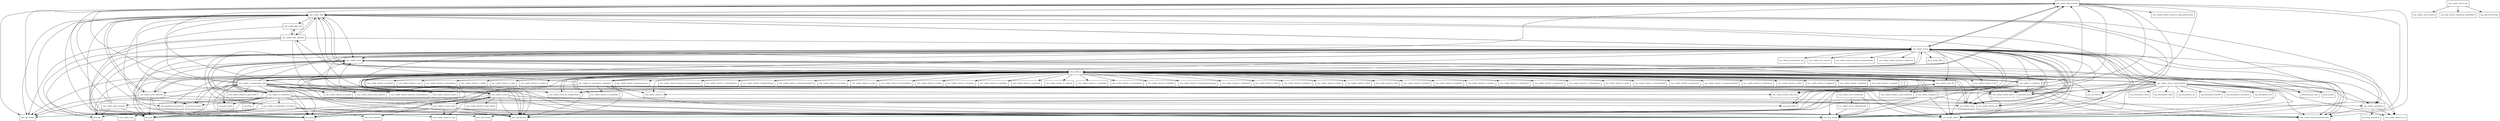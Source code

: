 digraph vaadin_server_8_1_0_rc2_package_dependencies {
  node [shape = box, fontsize=10.0];
  com_vaadin_annotations -> com_vaadin_shared_communication;
  com_vaadin_annotations -> com_vaadin_shared_ui_ui;
  com_vaadin_annotations -> java_lang_annotation;
  com_vaadin_data -> com_googlecode_gentyref;
  com_vaadin_data -> com_vaadin_annotations;
  com_vaadin_data -> com_vaadin_data_provider;
  com_vaadin_data -> com_vaadin_data_util;
  com_vaadin_data -> com_vaadin_data_validator;
  com_vaadin_data -> com_vaadin_event;
  com_vaadin_data -> com_vaadin_event_selection;
  com_vaadin_data -> com_vaadin_server;
  com_vaadin_data -> com_vaadin_shared;
  com_vaadin_data -> com_vaadin_shared_util;
  com_vaadin_data -> com_vaadin_ui;
  com_vaadin_data -> com_vaadin_util;
  com_vaadin_data -> java_lang;
  com_vaadin_data -> java_lang_invoke;
  com_vaadin_data -> java_util;
  com_vaadin_data -> java_util_function;
  com_vaadin_data -> java_util_stream;
  com_vaadin_data_converter -> com_vaadin_data;
  com_vaadin_data_converter -> com_vaadin_server;
  com_vaadin_data_converter -> java_lang_invoke;
  com_vaadin_data_converter -> java_time;
  com_vaadin_data_converter -> java_util;
  com_vaadin_data_provider -> com_vaadin_data;
  com_vaadin_data_provider -> com_vaadin_event;
  com_vaadin_data_provider -> com_vaadin_server;
  com_vaadin_data_provider -> com_vaadin_shared;
  com_vaadin_data_provider -> com_vaadin_shared_communication;
  com_vaadin_data_provider -> com_vaadin_shared_data;
  com_vaadin_data_provider -> com_vaadin_shared_data_sort;
  com_vaadin_data_provider -> com_vaadin_shared_extension_datacommunicator;
  com_vaadin_data_provider -> com_vaadin_ui;
  com_vaadin_data_provider -> elemental_json;
  com_vaadin_data_provider -> java_lang;
  com_vaadin_data_provider -> java_lang_invoke;
  com_vaadin_data_provider -> java_util;
  com_vaadin_data_provider -> java_util_function;
  com_vaadin_data_provider -> java_util_stream;
  com_vaadin_data_util -> com_vaadin_data_validator;
  com_vaadin_data_util -> java_lang;
  com_vaadin_data_validator -> com_vaadin_data;
  com_vaadin_data_validator -> com_vaadin_data_util;
  com_vaadin_data_validator -> com_vaadin_server;
  com_vaadin_data_validator -> java_lang_invoke;
  com_vaadin_data_validator -> java_time;
  com_vaadin_data_validator -> java_util;
  com_vaadin_data_validator -> java_util_function;
  com_vaadin_data_validator -> java_util_stream;
  com_vaadin_event -> com_vaadin_server;
  com_vaadin_event -> com_vaadin_shared;
  com_vaadin_event -> com_vaadin_shared_communication;
  com_vaadin_event -> com_vaadin_ui;
  com_vaadin_event -> com_vaadin_util;
  com_vaadin_event -> java_lang;
  com_vaadin_event -> java_lang_invoke;
  com_vaadin_event -> java_util;
  com_vaadin_event_dd -> com_vaadin_event;
  com_vaadin_event_dd -> com_vaadin_event_dd_acceptcriteria;
  com_vaadin_event_dd -> com_vaadin_shared;
  com_vaadin_event_dd -> com_vaadin_ui;
  com_vaadin_event_dd_acceptcriteria -> com_vaadin_event;
  com_vaadin_event_dd_acceptcriteria -> com_vaadin_event_dd;
  com_vaadin_event_dd_acceptcriteria -> com_vaadin_server;
  com_vaadin_event_dd_acceptcriteria -> com_vaadin_ui;
  com_vaadin_event_selection -> com_vaadin_data;
  com_vaadin_event_selection -> com_vaadin_event;
  com_vaadin_event_selection -> com_vaadin_ui;
  com_vaadin_event_selection -> com_vaadin_util;
  com_vaadin_event_selection -> java_lang;
  com_vaadin_event_selection -> java_util;
  com_vaadin_event_selection -> java_util_stream;
  com_vaadin_icons -> com_vaadin_server;
  com_vaadin_navigator -> com_vaadin_server;
  com_vaadin_navigator -> com_vaadin_shared;
  com_vaadin_navigator -> com_vaadin_shared_util;
  com_vaadin_navigator -> com_vaadin_ui;
  com_vaadin_navigator -> java_lang;
  com_vaadin_navigator -> java_lang_invoke;
  com_vaadin_navigator -> java_util;
  com_vaadin_server -> com_liferay_portal_kernel_util;
  com_vaadin_server -> com_vaadin_annotations;
  com_vaadin_server -> com_vaadin_data;
  com_vaadin_server -> com_vaadin_data_provider;
  com_vaadin_server -> com_vaadin_event;
  com_vaadin_server -> com_vaadin_event_dd;
  com_vaadin_server -> com_vaadin_event_dd_acceptcriteria;
  com_vaadin_server -> com_vaadin_sass_internal;
  com_vaadin_server -> com_vaadin_server_communication;
  com_vaadin_server -> com_vaadin_shared;
  com_vaadin_server -> com_vaadin_shared_communication;
  com_vaadin_server -> com_vaadin_shared_extension_filedownloader;
  com_vaadin_server -> com_vaadin_shared_extension_responsive;
  com_vaadin_server -> com_vaadin_shared_ui;
  com_vaadin_server -> com_vaadin_shared_ui_dd;
  com_vaadin_server -> com_vaadin_shared_ui_ui;
  com_vaadin_server -> com_vaadin_shared_util;
  com_vaadin_server -> com_vaadin_ui;
  com_vaadin_server -> com_vaadin_util;
  com_vaadin_server -> elemental_json;
  com_vaadin_server -> elemental_json_impl;
  com_vaadin_server -> java_lang;
  com_vaadin_server -> java_lang_invoke;
  com_vaadin_server -> java_nio_charset;
  com_vaadin_server -> java_util;
  com_vaadin_server -> java_util_function;
  com_vaadin_server -> javax_portlet;
  com_vaadin_server -> javax_portlet_filter;
  com_vaadin_server -> org_jsoup_nodes;
  com_vaadin_server -> org_jsoup_parser;
  com_vaadin_server_communication -> com_vaadin_server;
  com_vaadin_server_communication -> com_vaadin_shared;
  com_vaadin_server_communication -> com_vaadin_shared_communication;
  com_vaadin_server_communication -> com_vaadin_shared_data;
  com_vaadin_server_communication -> com_vaadin_shared_ui_ui;
  com_vaadin_server_communication -> com_vaadin_ui;
  com_vaadin_server_communication -> elemental_json;
  com_vaadin_server_communication -> elemental_json_impl;
  com_vaadin_server_communication -> java_lang_invoke;
  com_vaadin_server_communication -> java_nio_charset;
  com_vaadin_server_communication -> java_util_function;
  com_vaadin_server_communication -> javax_portlet;
  com_vaadin_server_communication -> org_atmosphere_cache;
  com_vaadin_server_communication -> org_atmosphere_client;
  com_vaadin_server_communication -> org_atmosphere_cpr;
  com_vaadin_server_communication -> org_atmosphere_handler;
  com_vaadin_server_communication -> org_atmosphere_interceptor;
  com_vaadin_server_communication -> org_atmosphere_util;
  com_vaadin_server_osgi -> com_vaadin_osgi_resources;
  com_vaadin_server_osgi -> org_osgi_service_component_annotations;
  com_vaadin_server_osgi -> org_osgi_service_http;
  com_vaadin_server_themeutils -> com_vaadin_server_widgetsetutils;
  com_vaadin_server_themeutils -> java_lang_invoke;
  com_vaadin_server_widgetsetutils -> java_lang_invoke;
  com_vaadin_ui -> com_googlecode_gentyref;
  com_vaadin_ui -> com_vaadin_annotations;
  com_vaadin_ui -> com_vaadin_data;
  com_vaadin_ui -> com_vaadin_data_provider;
  com_vaadin_ui -> com_vaadin_data_validator;
  com_vaadin_ui -> com_vaadin_event;
  com_vaadin_ui -> com_vaadin_event_dd;
  com_vaadin_ui -> com_vaadin_event_dd_acceptcriteria;
  com_vaadin_ui -> com_vaadin_event_selection;
  com_vaadin_ui -> com_vaadin_navigator;
  com_vaadin_ui -> com_vaadin_server;
  com_vaadin_ui -> com_vaadin_server_communication;
  com_vaadin_ui -> com_vaadin_shared;
  com_vaadin_ui -> com_vaadin_shared_communication;
  com_vaadin_ui -> com_vaadin_shared_customcomponent;
  com_vaadin_ui -> com_vaadin_shared_data;
  com_vaadin_ui -> com_vaadin_shared_data_selection;
  com_vaadin_ui -> com_vaadin_shared_data_sort;
  com_vaadin_ui -> com_vaadin_shared_extension_abstractlisting;
  com_vaadin_ui -> com_vaadin_shared_extension_javascriptmanager;
  com_vaadin_ui -> com_vaadin_shared_ui;
  com_vaadin_ui -> com_vaadin_shared_ui_absolutelayout;
  com_vaadin_ui -> com_vaadin_shared_ui_abstractlisting;
  com_vaadin_ui -> com_vaadin_shared_ui_abstractmultiselect;
  com_vaadin_ui -> com_vaadin_shared_ui_accordion;
  com_vaadin_ui -> com_vaadin_shared_ui_audio;
  com_vaadin_ui -> com_vaadin_shared_ui_browserframe;
  com_vaadin_ui -> com_vaadin_shared_ui_button;
  com_vaadin_ui -> com_vaadin_shared_ui_checkbox;
  com_vaadin_ui -> com_vaadin_shared_ui_colorpicker;
  com_vaadin_ui -> com_vaadin_shared_ui_combobox;
  com_vaadin_ui -> com_vaadin_shared_ui_composite;
  com_vaadin_ui -> com_vaadin_shared_ui_csslayout;
  com_vaadin_ui -> com_vaadin_shared_ui_customfield;
  com_vaadin_ui -> com_vaadin_shared_ui_customlayout;
  com_vaadin_ui -> com_vaadin_shared_ui_datefield;
  com_vaadin_ui -> com_vaadin_shared_ui_dd;
  com_vaadin_ui -> com_vaadin_shared_ui_draganddropwrapper;
  com_vaadin_ui -> com_vaadin_shared_ui_embedded;
  com_vaadin_ui -> com_vaadin_shared_ui_flash;
  com_vaadin_ui -> com_vaadin_shared_ui_grid;
  com_vaadin_ui -> com_vaadin_shared_ui_grid_renderers;
  com_vaadin_ui -> com_vaadin_shared_ui_gridlayout;
  com_vaadin_ui -> com_vaadin_shared_ui_image;
  com_vaadin_ui -> com_vaadin_shared_ui_label;
  com_vaadin_ui -> com_vaadin_shared_ui_link;
  com_vaadin_ui -> com_vaadin_shared_ui_listselect;
  com_vaadin_ui -> com_vaadin_shared_ui_loginform;
  com_vaadin_ui -> com_vaadin_shared_ui_menubar;
  com_vaadin_ui -> com_vaadin_shared_ui_nativeselect;
  com_vaadin_ui -> com_vaadin_shared_ui_optiongroup;
  com_vaadin_ui -> com_vaadin_shared_ui_orderedlayout;
  com_vaadin_ui -> com_vaadin_shared_ui_panel;
  com_vaadin_ui -> com_vaadin_shared_ui_passwordfield;
  com_vaadin_ui -> com_vaadin_shared_ui_popupview;
  com_vaadin_ui -> com_vaadin_shared_ui_progressindicator;
  com_vaadin_ui -> com_vaadin_shared_ui_richtextarea;
  com_vaadin_ui -> com_vaadin_shared_ui_slider;
  com_vaadin_ui -> com_vaadin_shared_ui_splitpanel;
  com_vaadin_ui -> com_vaadin_shared_ui_tabsheet;
  com_vaadin_ui -> com_vaadin_shared_ui_textarea;
  com_vaadin_ui -> com_vaadin_shared_ui_textfield;
  com_vaadin_ui -> com_vaadin_shared_ui_tree;
  com_vaadin_ui -> com_vaadin_shared_ui_treegrid;
  com_vaadin_ui -> com_vaadin_shared_ui_twincolselect;
  com_vaadin_ui -> com_vaadin_shared_ui_ui;
  com_vaadin_ui -> com_vaadin_shared_ui_upload;
  com_vaadin_ui -> com_vaadin_shared_ui_video;
  com_vaadin_ui -> com_vaadin_shared_ui_window;
  com_vaadin_ui -> com_vaadin_shared_util;
  com_vaadin_ui -> com_vaadin_ui_components_colorpicker;
  com_vaadin_ui -> com_vaadin_ui_components_grid;
  com_vaadin_ui -> com_vaadin_ui_declarative;
  com_vaadin_ui -> com_vaadin_ui_dnd;
  com_vaadin_ui -> com_vaadin_ui_renderers;
  com_vaadin_ui -> com_vaadin_util;
  com_vaadin_ui -> elemental_json;
  com_vaadin_ui -> java_lang;
  com_vaadin_ui -> java_lang_invoke;
  com_vaadin_ui -> java_nio_charset;
  com_vaadin_ui -> java_time;
  com_vaadin_ui -> java_time_temporal;
  com_vaadin_ui -> java_util;
  com_vaadin_ui -> java_util_function;
  com_vaadin_ui -> java_util_stream;
  com_vaadin_ui -> org_jsoup_nodes;
  com_vaadin_ui -> org_jsoup_parser;
  com_vaadin_ui -> org_jsoup_select;
  com_vaadin_ui_components_colorpicker -> com_vaadin_data;
  com_vaadin_ui_components_colorpicker -> com_vaadin_server;
  com_vaadin_ui_components_colorpicker -> com_vaadin_shared;
  com_vaadin_ui_components_colorpicker -> com_vaadin_shared_communication;
  com_vaadin_ui_components_colorpicker -> com_vaadin_shared_ui;
  com_vaadin_ui_components_colorpicker -> com_vaadin_shared_ui_colorpicker;
  com_vaadin_ui_components_colorpicker -> com_vaadin_ui;
  com_vaadin_ui_components_colorpicker -> java_lang_invoke;
  com_vaadin_ui_components_colorpicker -> java_util;
  com_vaadin_ui_components_colorpicker -> java_util_function;
  com_vaadin_ui_components_grid -> com_vaadin_data;
  com_vaadin_ui_components_grid -> com_vaadin_data_provider;
  com_vaadin_ui_components_grid -> com_vaadin_event;
  com_vaadin_ui_components_grid -> com_vaadin_event_selection;
  com_vaadin_ui_components_grid -> com_vaadin_server;
  com_vaadin_ui_components_grid -> com_vaadin_shared;
  com_vaadin_ui_components_grid -> com_vaadin_shared_communication;
  com_vaadin_ui_components_grid -> com_vaadin_shared_data;
  com_vaadin_ui_components_grid -> com_vaadin_shared_data_selection;
  com_vaadin_ui_components_grid -> com_vaadin_shared_data_sort;
  com_vaadin_ui_components_grid -> com_vaadin_shared_extension_abstractlisting;
  com_vaadin_ui_components_grid -> com_vaadin_shared_ui_dnd;
  com_vaadin_ui_components_grid -> com_vaadin_shared_ui_grid;
  com_vaadin_ui_components_grid -> com_vaadin_shared_ui_grid_editor;
  com_vaadin_ui_components_grid -> com_vaadin_shared_ui_treegrid;
  com_vaadin_ui_components_grid -> com_vaadin_ui;
  com_vaadin_ui_components_grid -> com_vaadin_ui_declarative;
  com_vaadin_ui_components_grid -> com_vaadin_ui_dnd;
  com_vaadin_ui_components_grid -> com_vaadin_ui_dnd_event;
  com_vaadin_ui_components_grid -> elemental_json;
  com_vaadin_ui_components_grid -> java_lang;
  com_vaadin_ui_components_grid -> java_lang_invoke;
  com_vaadin_ui_components_grid -> java_util;
  com_vaadin_ui_components_grid -> java_util_function;
  com_vaadin_ui_components_grid -> java_util_stream;
  com_vaadin_ui_components_grid -> org_jsoup_nodes;
  com_vaadin_ui_components_grid -> org_jsoup_select;
  com_vaadin_ui_declarative -> com_googlecode_gentyref;
  com_vaadin_ui_declarative -> com_vaadin_annotations;
  com_vaadin_ui_declarative -> com_vaadin_data;
  com_vaadin_ui_declarative -> com_vaadin_data_converter;
  com_vaadin_ui_declarative -> com_vaadin_event;
  com_vaadin_ui_declarative -> com_vaadin_server;
  com_vaadin_ui_declarative -> com_vaadin_shared;
  com_vaadin_ui_declarative -> com_vaadin_shared_util;
  com_vaadin_ui_declarative -> com_vaadin_ui;
  com_vaadin_ui_declarative -> com_vaadin_ui_declarative_converters;
  com_vaadin_ui_declarative -> java_lang;
  com_vaadin_ui_declarative -> java_lang_invoke;
  com_vaadin_ui_declarative -> java_time;
  com_vaadin_ui_declarative -> org_jsoup;
  com_vaadin_ui_declarative -> org_jsoup_nodes;
  com_vaadin_ui_declarative -> org_jsoup_parser;
  com_vaadin_ui_declarative -> org_jsoup_select;
  com_vaadin_ui_declarative_converters -> com_vaadin_data;
  com_vaadin_ui_declarative_converters -> com_vaadin_event;
  com_vaadin_ui_declarative_converters -> com_vaadin_icons;
  com_vaadin_ui_declarative_converters -> com_vaadin_server;
  com_vaadin_ui_declarative_converters -> java_lang_invoke;
  com_vaadin_ui_declarative_converters -> java_time;
  com_vaadin_ui_declarative_converters -> java_time_format;
  com_vaadin_ui_declarative_converters -> java_time_temporal;
  com_vaadin_ui_declarative_converters -> java_util;
  com_vaadin_ui_declarative_converters -> java_util_function;
  com_vaadin_ui_declarative_converters -> java_util_stream;
  com_vaadin_ui_dnd -> com_vaadin_server;
  com_vaadin_ui_dnd -> com_vaadin_shared;
  com_vaadin_ui_dnd -> com_vaadin_shared_communication;
  com_vaadin_ui_dnd -> com_vaadin_shared_ui_dnd;
  com_vaadin_ui_dnd -> com_vaadin_shared_ui_dnd_criteria;
  com_vaadin_ui_dnd -> com_vaadin_ui;
  com_vaadin_ui_dnd -> com_vaadin_ui_dnd_event;
  com_vaadin_ui_dnd -> java_lang_invoke;
  com_vaadin_ui_dnd -> java_util;
  com_vaadin_ui_dnd -> java_util_function;
  com_vaadin_ui_dnd -> java_util_stream;
  com_vaadin_ui_dnd_event -> com_vaadin_event;
  com_vaadin_ui_dnd_event -> com_vaadin_shared;
  com_vaadin_ui_dnd_event -> com_vaadin_shared_ui_dnd;
  com_vaadin_ui_dnd_event -> com_vaadin_ui;
  com_vaadin_ui_dnd_event -> com_vaadin_ui_dnd;
  com_vaadin_ui_dnd_event -> java_lang;
  com_vaadin_ui_dnd_event -> java_lang_invoke;
  com_vaadin_ui_dnd_event -> java_util;
  com_vaadin_ui_dnd_event -> java_util_function;
  com_vaadin_ui_renderers -> com_vaadin_data_provider;
  com_vaadin_ui_renderers -> com_vaadin_event;
  com_vaadin_ui_renderers -> com_vaadin_server;
  com_vaadin_ui_renderers -> com_vaadin_shared;
  com_vaadin_ui_renderers -> com_vaadin_shared_communication;
  com_vaadin_ui_renderers -> com_vaadin_shared_ui_grid_renderers;
  com_vaadin_ui_renderers -> com_vaadin_ui;
  com_vaadin_ui_renderers -> com_vaadin_util;
  com_vaadin_ui_renderers -> elemental_json;
  com_vaadin_ui_renderers -> java_lang;
  com_vaadin_ui_renderers -> java_lang_invoke;
  com_vaadin_ui_renderers -> java_time;
  com_vaadin_ui_renderers -> java_time_format;
  com_vaadin_ui_renderers -> java_util;
  com_vaadin_util -> com_vaadin_server;
  com_vaadin_util -> com_vaadin_ui;
}
